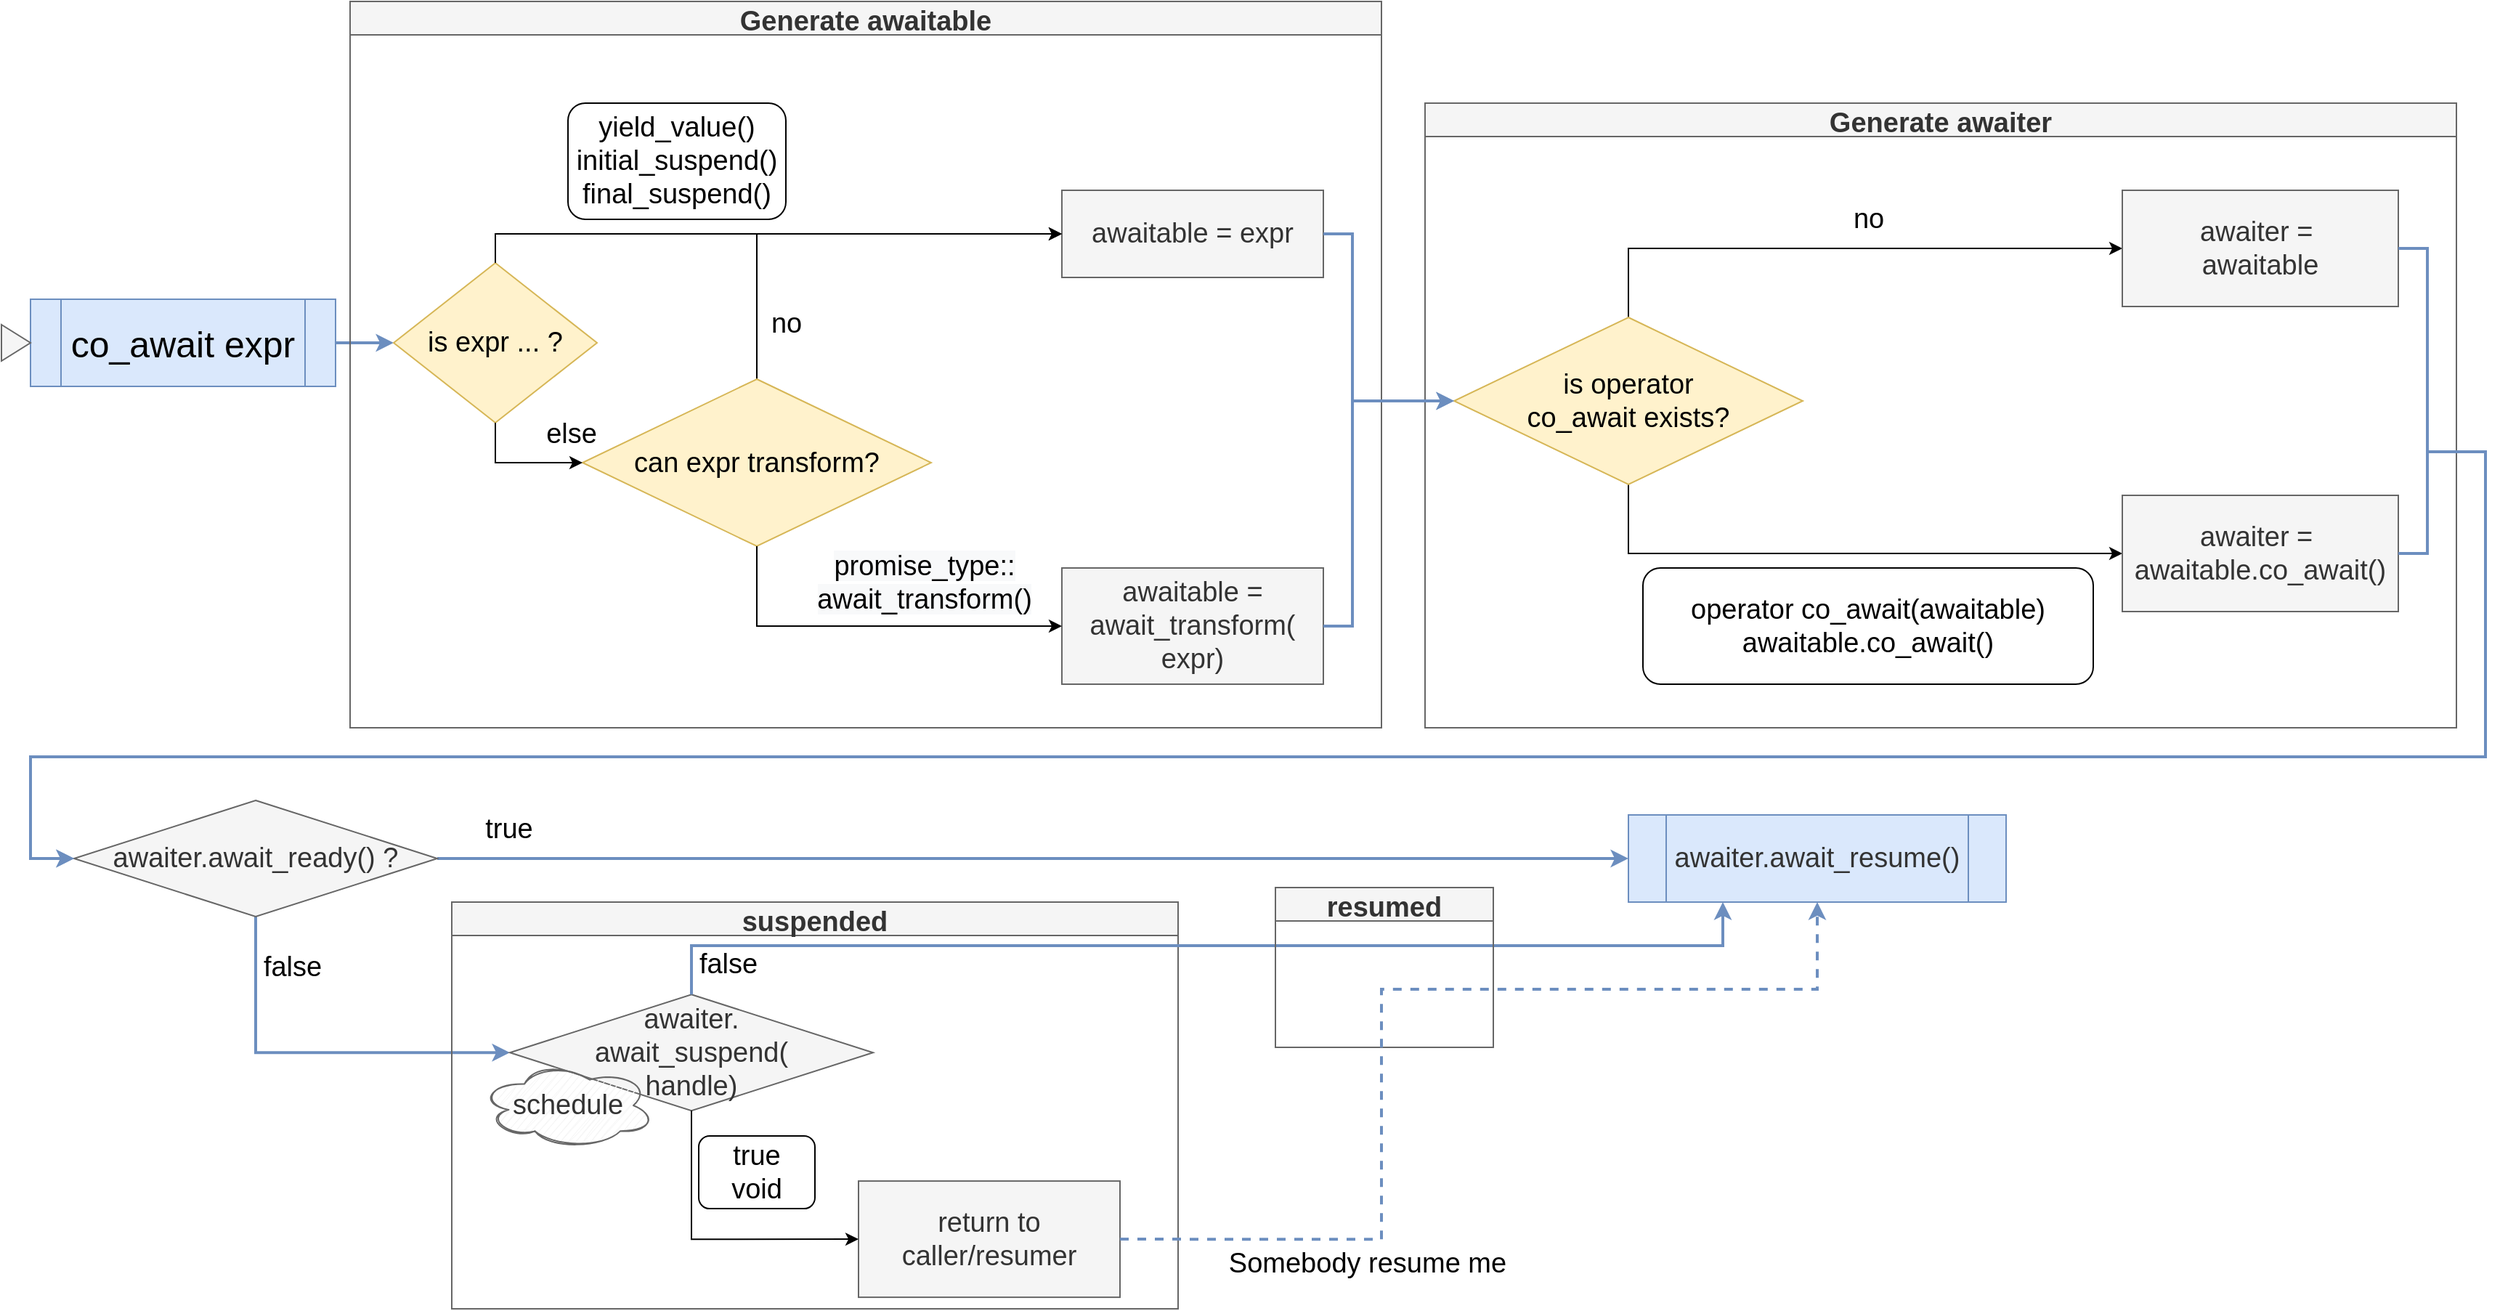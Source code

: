 <mxfile version="16.6.1" type="device"><diagram id="piceJaWf3fhWsrLJZeZM" name="Page-1"><mxGraphModel dx="2318" dy="711" grid="1" gridSize="10" guides="1" tooltips="1" connect="1" arrows="1" fold="1" page="1" pageScale="1" pageWidth="827" pageHeight="1169" math="0" shadow="0"><root><mxCell id="0"/><mxCell id="1" parent="0"/><mxCell id="3LedxggiXo48Ayp3F9Sc-20" style="edgeStyle=orthogonalEdgeStyle;rounded=0;orthogonalLoop=1;jettySize=auto;html=1;exitX=1;exitY=0.5;exitDx=0;exitDy=0;entryX=0;entryY=0.5;entryDx=0;entryDy=0;fontSize=19;fillColor=#dae8fc;strokeColor=#6c8ebf;strokeWidth=2;" parent="1" source="3LedxggiXo48Ayp3F9Sc-1" target="3LedxggiXo48Ayp3F9Sc-4" edge="1"><mxGeometry relative="1" as="geometry"/></mxCell><mxCell id="3LedxggiXo48Ayp3F9Sc-1" value="&lt;font style=&quot;font-size: 25px&quot;&gt;co_await expr&lt;/font&gt;" style="shape=process;whiteSpace=wrap;html=1;backgroundOutline=1;fillColor=#dae8fc;strokeColor=#6c8ebf;" parent="1" vertex="1"><mxGeometry x="-170" y="505" width="210" height="60" as="geometry"/></mxCell><mxCell id="3LedxggiXo48Ayp3F9Sc-18" value="" style="triangle;whiteSpace=wrap;html=1;fontSize=19;fillColor=#f5f5f5;fontColor=#333333;strokeColor=#666666;" parent="1" vertex="1"><mxGeometry x="-190" y="522.5" width="20" height="25" as="geometry"/></mxCell><mxCell id="3LedxggiXo48Ayp3F9Sc-22" value="Generate awaitable" style="swimlane;fontSize=19;fillColor=#f5f5f5;strokeColor=#666666;fontColor=#333333;" parent="1" vertex="1"><mxGeometry x="50" y="300" width="710" height="500" as="geometry"><mxRectangle x="50" y="300" width="190" height="30" as="alternateBounds"/></mxGeometry></mxCell><mxCell id="3LedxggiXo48Ayp3F9Sc-4" value="is expr ... ?" style="rhombus;whiteSpace=wrap;html=1;fontSize=19;fillColor=#fff2cc;strokeColor=#d6b656;" parent="3LedxggiXo48Ayp3F9Sc-22" vertex="1"><mxGeometry x="30" y="180" width="140" height="110" as="geometry"/></mxCell><mxCell id="3LedxggiXo48Ayp3F9Sc-3" value="&lt;span&gt;yield_value()&lt;/span&gt;&lt;br&gt;&lt;span&gt;initial_suspend()&lt;/span&gt;&lt;br&gt;&lt;span&gt;final_suspend()&lt;/span&gt;" style="rounded=1;whiteSpace=wrap;html=1;fontSize=19;gradientColor=none;gradientDirection=south;fillColor=none;" parent="3LedxggiXo48Ayp3F9Sc-22" vertex="1"><mxGeometry x="150" y="70" width="150" height="80" as="geometry"/></mxCell><mxCell id="3LedxggiXo48Ayp3F9Sc-6" value="awaitable = expr" style="rounded=0;whiteSpace=wrap;html=1;fontSize=19;fillColor=#f5f5f5;fontColor=#333333;strokeColor=#666666;" parent="3LedxggiXo48Ayp3F9Sc-22" vertex="1"><mxGeometry x="490" y="130" width="180" height="60" as="geometry"/></mxCell><mxCell id="3LedxggiXo48Ayp3F9Sc-15" style="edgeStyle=orthogonalEdgeStyle;rounded=0;orthogonalLoop=1;jettySize=auto;html=1;exitX=0.5;exitY=0;exitDx=0;exitDy=0;entryX=0;entryY=0.5;entryDx=0;entryDy=0;fontSize=19;" parent="3LedxggiXo48Ayp3F9Sc-22" source="3LedxggiXo48Ayp3F9Sc-8" target="3LedxggiXo48Ayp3F9Sc-6" edge="1"><mxGeometry relative="1" as="geometry"/></mxCell><mxCell id="3LedxggiXo48Ayp3F9Sc-16" value="no" style="edgeLabel;html=1;align=center;verticalAlign=middle;resizable=0;points=[];fontSize=19;" parent="3LedxggiXo48Ayp3F9Sc-15" vertex="1" connectable="0"><mxGeometry x="-0.721" y="-2" relative="1" as="geometry"><mxPoint x="18" y="5" as="offset"/></mxGeometry></mxCell><mxCell id="3LedxggiXo48Ayp3F9Sc-8" value="can expr transform?" style="rhombus;whiteSpace=wrap;html=1;fontSize=19;fillColor=#fff2cc;strokeColor=#d6b656;" parent="3LedxggiXo48Ayp3F9Sc-22" vertex="1"><mxGeometry x="160" y="260" width="240" height="115" as="geometry"/></mxCell><mxCell id="3LedxggiXo48Ayp3F9Sc-11" value="awaitable&amp;nbsp;=&lt;br&gt;await_transform(&lt;br&gt;expr)" style="rounded=0;whiteSpace=wrap;html=1;fontSize=19;fillColor=#f5f5f5;fontColor=#333333;strokeColor=#666666;" parent="3LedxggiXo48Ayp3F9Sc-22" vertex="1"><mxGeometry x="490" y="390" width="180" height="80" as="geometry"/></mxCell><mxCell id="3LedxggiXo48Ayp3F9Sc-14" style="edgeStyle=orthogonalEdgeStyle;rounded=0;orthogonalLoop=1;jettySize=auto;html=1;exitX=0.5;exitY=1;exitDx=0;exitDy=0;entryX=0;entryY=0.5;entryDx=0;entryDy=0;fontSize=19;" parent="3LedxggiXo48Ayp3F9Sc-22" source="3LedxggiXo48Ayp3F9Sc-8" target="3LedxggiXo48Ayp3F9Sc-11" edge="1"><mxGeometry relative="1" as="geometry"/></mxCell><mxCell id="3LedxggiXo48Ayp3F9Sc-17" value="&lt;span style=&quot;background-color: rgb(248 , 249 , 250)&quot;&gt;promise_type::&lt;/span&gt;&lt;br style=&quot;background-color: rgb(248 , 249 , 250)&quot;&gt;&lt;span style=&quot;background-color: rgb(248 , 249 , 250)&quot;&gt;await_transform()&lt;/span&gt;" style="edgeLabel;html=1;align=center;verticalAlign=middle;resizable=0;points=[];fontSize=19;" parent="3LedxggiXo48Ayp3F9Sc-14" vertex="1" connectable="0"><mxGeometry x="0.578" y="-1" relative="1" as="geometry"><mxPoint x="-39" y="-31" as="offset"/></mxGeometry></mxCell><mxCell id="3LedxggiXo48Ayp3F9Sc-7" style="edgeStyle=orthogonalEdgeStyle;rounded=0;orthogonalLoop=1;jettySize=auto;html=1;exitX=0.5;exitY=0;exitDx=0;exitDy=0;entryX=0;entryY=0.5;entryDx=0;entryDy=0;fontSize=19;" parent="3LedxggiXo48Ayp3F9Sc-22" source="3LedxggiXo48Ayp3F9Sc-4" target="3LedxggiXo48Ayp3F9Sc-6" edge="1"><mxGeometry relative="1" as="geometry"/></mxCell><mxCell id="3LedxggiXo48Ayp3F9Sc-9" style="edgeStyle=orthogonalEdgeStyle;rounded=0;orthogonalLoop=1;jettySize=auto;html=1;exitX=0.5;exitY=1;exitDx=0;exitDy=0;entryX=0;entryY=0.5;entryDx=0;entryDy=0;fontSize=19;" parent="3LedxggiXo48Ayp3F9Sc-22" source="3LedxggiXo48Ayp3F9Sc-4" target="3LedxggiXo48Ayp3F9Sc-8" edge="1"><mxGeometry relative="1" as="geometry"/></mxCell><mxCell id="3LedxggiXo48Ayp3F9Sc-10" value="else" style="edgeLabel;html=1;align=center;verticalAlign=middle;resizable=0;points=[];fontSize=19;" parent="3LedxggiXo48Ayp3F9Sc-9" vertex="1" connectable="0"><mxGeometry x="0.118" relative="1" as="geometry"><mxPoint x="30" y="-20" as="offset"/></mxGeometry></mxCell><mxCell id="3LedxggiXo48Ayp3F9Sc-23" value="Generate awaiter" style="swimlane;fontSize=19;fillColor=#f5f5f5;fontColor=#333333;strokeColor=#666666;" parent="1" vertex="1"><mxGeometry x="790" y="370" width="710" height="430" as="geometry"><mxRectangle x="50" y="300" width="190" height="30" as="alternateBounds"/></mxGeometry></mxCell><mxCell id="3LedxggiXo48Ayp3F9Sc-42" style="edgeStyle=orthogonalEdgeStyle;rounded=0;orthogonalLoop=1;jettySize=auto;html=1;exitX=0.5;exitY=1;exitDx=0;exitDy=0;entryX=0;entryY=0.5;entryDx=0;entryDy=0;fontSize=19;" parent="3LedxggiXo48Ayp3F9Sc-23" source="3LedxggiXo48Ayp3F9Sc-37" target="3LedxggiXo48Ayp3F9Sc-41" edge="1"><mxGeometry relative="1" as="geometry"/></mxCell><mxCell id="3LedxggiXo48Ayp3F9Sc-44" style="edgeStyle=orthogonalEdgeStyle;rounded=0;orthogonalLoop=1;jettySize=auto;html=1;exitX=0.5;exitY=0;exitDx=0;exitDy=0;entryX=0;entryY=0.5;entryDx=0;entryDy=0;fontSize=19;" parent="3LedxggiXo48Ayp3F9Sc-23" source="3LedxggiXo48Ayp3F9Sc-37" target="3LedxggiXo48Ayp3F9Sc-43" edge="1"><mxGeometry relative="1" as="geometry"/></mxCell><mxCell id="3LedxggiXo48Ayp3F9Sc-45" value="no" style="edgeLabel;html=1;align=center;verticalAlign=middle;resizable=0;points=[];fontSize=19;" parent="3LedxggiXo48Ayp3F9Sc-44" vertex="1" connectable="0"><mxGeometry x="0.246" y="2" relative="1" as="geometry"><mxPoint x="-29" y="-18" as="offset"/></mxGeometry></mxCell><mxCell id="3LedxggiXo48Ayp3F9Sc-37" value="is operator&lt;br&gt;co_await exists?" style="rhombus;whiteSpace=wrap;html=1;fontSize=19;fillColor=#fff2cc;strokeColor=#d6b656;" parent="3LedxggiXo48Ayp3F9Sc-23" vertex="1"><mxGeometry x="20" y="147.5" width="240" height="115" as="geometry"/></mxCell><mxCell id="3LedxggiXo48Ayp3F9Sc-38" value="operator co_await(awaitable)&lt;br&gt;awaitable.co_await()" style="rounded=1;whiteSpace=wrap;html=1;fontSize=19;fillColor=none;" parent="3LedxggiXo48Ayp3F9Sc-23" vertex="1"><mxGeometry x="150" y="320" width="310" height="80" as="geometry"/></mxCell><mxCell id="3LedxggiXo48Ayp3F9Sc-41" value="awaiter =&amp;nbsp;&lt;br&gt;awaitable.co_await()" style="rounded=0;whiteSpace=wrap;html=1;fontSize=19;fillColor=#f5f5f5;fontColor=#333333;strokeColor=#666666;" parent="3LedxggiXo48Ayp3F9Sc-23" vertex="1"><mxGeometry x="480" y="270" width="190" height="80" as="geometry"/></mxCell><mxCell id="3LedxggiXo48Ayp3F9Sc-43" value="awaiter =&amp;nbsp;&lt;br&gt;awaitable" style="rounded=0;whiteSpace=wrap;html=1;fontSize=19;fillColor=#f5f5f5;fontColor=#333333;strokeColor=#666666;" parent="3LedxggiXo48Ayp3F9Sc-23" vertex="1"><mxGeometry x="480" y="60" width="190" height="80" as="geometry"/></mxCell><mxCell id="3LedxggiXo48Ayp3F9Sc-39" style="edgeStyle=orthogonalEdgeStyle;rounded=0;orthogonalLoop=1;jettySize=auto;html=1;exitX=1;exitY=0.5;exitDx=0;exitDy=0;entryX=0;entryY=0.5;entryDx=0;entryDy=0;fontSize=19;fillColor=#dae8fc;strokeColor=#6c8ebf;strokeWidth=2;" parent="1" source="3LedxggiXo48Ayp3F9Sc-6" target="3LedxggiXo48Ayp3F9Sc-37" edge="1"><mxGeometry relative="1" as="geometry"><Array as="points"><mxPoint x="740" y="460"/><mxPoint x="740" y="575"/></Array></mxGeometry></mxCell><mxCell id="3LedxggiXo48Ayp3F9Sc-40" style="edgeStyle=orthogonalEdgeStyle;rounded=0;orthogonalLoop=1;jettySize=auto;html=1;exitX=1;exitY=0.5;exitDx=0;exitDy=0;entryX=0;entryY=0.5;entryDx=0;entryDy=0;fontSize=19;fillColor=#dae8fc;strokeColor=#6c8ebf;strokeWidth=2;" parent="1" source="3LedxggiXo48Ayp3F9Sc-11" target="3LedxggiXo48Ayp3F9Sc-37" edge="1"><mxGeometry relative="1" as="geometry"><Array as="points"><mxPoint x="740" y="730"/><mxPoint x="740" y="575"/></Array></mxGeometry></mxCell><mxCell id="3LedxggiXo48Ayp3F9Sc-65" style="edgeStyle=orthogonalEdgeStyle;rounded=0;orthogonalLoop=1;jettySize=auto;html=1;entryX=0;entryY=0.5;entryDx=0;entryDy=0;fontSize=19;fillColor=#dae8fc;strokeColor=#6c8ebf;strokeWidth=2;" parent="1" source="3LedxggiXo48Ayp3F9Sc-47" target="3LedxggiXo48Ayp3F9Sc-56" edge="1"><mxGeometry relative="1" as="geometry"/></mxCell><mxCell id="3LedxggiXo48Ayp3F9Sc-76" value="true" style="edgeLabel;html=1;align=center;verticalAlign=middle;resizable=0;points=[];fontSize=19;" parent="3LedxggiXo48Ayp3F9Sc-65" vertex="1" connectable="0"><mxGeometry x="-0.773" y="-5" relative="1" as="geometry"><mxPoint x="-44" y="-25" as="offset"/></mxGeometry></mxCell><mxCell id="3LedxggiXo48Ayp3F9Sc-77" style="edgeStyle=orthogonalEdgeStyle;rounded=0;orthogonalLoop=1;jettySize=auto;html=1;exitX=0.5;exitY=1;exitDx=0;exitDy=0;entryX=0;entryY=0.5;entryDx=0;entryDy=0;fontSize=19;strokeWidth=2;fillColor=#dae8fc;strokeColor=#6c8ebf;" parent="1" source="3LedxggiXo48Ayp3F9Sc-47" target="3LedxggiXo48Ayp3F9Sc-54" edge="1"><mxGeometry relative="1" as="geometry"/></mxCell><mxCell id="3LedxggiXo48Ayp3F9Sc-78" value="false" style="edgeLabel;html=1;align=center;verticalAlign=middle;resizable=0;points=[];fontSize=19;" parent="3LedxggiXo48Ayp3F9Sc-77" vertex="1" connectable="0"><mxGeometry x="-0.753" relative="1" as="geometry"><mxPoint x="25" y="2" as="offset"/></mxGeometry></mxCell><mxCell id="3LedxggiXo48Ayp3F9Sc-47" value="&lt;span style=&quot;color: rgb(51 , 51 , 51)&quot;&gt;awaiter.await_ready() ?&lt;/span&gt;" style="rhombus;whiteSpace=wrap;html=1;fontSize=19;fillColor=#f5f5f5;gradientDirection=south;fontColor=#333333;strokeColor=#666666;" parent="1" vertex="1"><mxGeometry x="-140" y="850" width="250" height="80" as="geometry"/></mxCell><mxCell id="3LedxggiXo48Ayp3F9Sc-48" style="edgeStyle=orthogonalEdgeStyle;rounded=0;orthogonalLoop=1;jettySize=auto;html=1;exitX=1;exitY=0.5;exitDx=0;exitDy=0;entryX=0;entryY=0.5;entryDx=0;entryDy=0;fontSize=19;fillColor=#dae8fc;strokeColor=#6c8ebf;strokeWidth=2;" parent="1" source="3LedxggiXo48Ayp3F9Sc-43" target="3LedxggiXo48Ayp3F9Sc-47" edge="1"><mxGeometry relative="1" as="geometry"><Array as="points"><mxPoint x="1480" y="470"/><mxPoint x="1480" y="610"/><mxPoint x="1520" y="610"/><mxPoint x="1520" y="820"/><mxPoint x="-170" y="820"/><mxPoint x="-170" y="890"/></Array></mxGeometry></mxCell><mxCell id="3LedxggiXo48Ayp3F9Sc-50" style="edgeStyle=orthogonalEdgeStyle;rounded=0;orthogonalLoop=1;jettySize=auto;html=1;exitX=1;exitY=0.5;exitDx=0;exitDy=0;fontSize=19;fillColor=#dae8fc;strokeColor=#6c8ebf;strokeWidth=2;entryX=0;entryY=0.5;entryDx=0;entryDy=0;" parent="1" source="3LedxggiXo48Ayp3F9Sc-41" target="3LedxggiXo48Ayp3F9Sc-47" edge="1"><mxGeometry relative="1" as="geometry"><mxPoint x="-150" y="920" as="targetPoint"/><Array as="points"><mxPoint x="1480" y="680"/><mxPoint x="1480" y="610"/><mxPoint x="1520" y="610"/><mxPoint x="1520" y="820"/><mxPoint x="-170" y="820"/><mxPoint x="-170" y="890"/></Array></mxGeometry></mxCell><mxCell id="3LedxggiXo48Ayp3F9Sc-51" value="suspended" style="swimlane;fontSize=19;fillColor=#f5f5f5;gradientDirection=south;fontColor=#333333;strokeColor=#666666;" parent="1" vertex="1"><mxGeometry x="120" y="920" width="500" height="280" as="geometry"/></mxCell><mxCell id="3LedxggiXo48Ayp3F9Sc-54" value="awaiter.&lt;br&gt;await_suspend(&lt;br&gt;handle)" style="rhombus;whiteSpace=wrap;html=1;fontSize=19;fillColor=#f5f5f5;gradientDirection=south;fontColor=#333333;strokeColor=#666666;" parent="3LedxggiXo48Ayp3F9Sc-51" vertex="1"><mxGeometry x="40" y="63.63" width="250" height="80" as="geometry"/></mxCell><mxCell id="3LedxggiXo48Ayp3F9Sc-63" value="true&lt;br&gt;void" style="rounded=1;whiteSpace=wrap;html=1;fontSize=19;fillColor=none;" parent="3LedxggiXo48Ayp3F9Sc-51" vertex="1"><mxGeometry x="170" y="161.05" width="80" height="50" as="geometry"/></mxCell><mxCell id="3LedxggiXo48Ayp3F9Sc-64" value="schedule" style="ellipse;shape=cloud;whiteSpace=wrap;html=1;fontSize=19;fillColor=#f5f5f5;gradientDirection=south;fontColor=#333333;strokeColor=#666666;sketch=1;gradientColor=none;" parent="3LedxggiXo48Ayp3F9Sc-51" vertex="1"><mxGeometry x="20" y="110.52" width="120" height="58.95" as="geometry"/></mxCell><mxCell id="3LedxggiXo48Ayp3F9Sc-61" value="return to&lt;br&gt;caller/resumer" style="rounded=0;whiteSpace=wrap;html=1;fontSize=19;fillColor=#f5f5f5;fontColor=#333333;strokeColor=#666666;" parent="3LedxggiXo48Ayp3F9Sc-51" vertex="1"><mxGeometry x="280" y="192.05" width="180" height="80" as="geometry"/></mxCell><mxCell id="3LedxggiXo48Ayp3F9Sc-62" style="edgeStyle=orthogonalEdgeStyle;rounded=0;orthogonalLoop=1;jettySize=auto;html=1;exitX=0.5;exitY=1;exitDx=0;exitDy=0;entryX=0;entryY=0.5;entryDx=0;entryDy=0;fontSize=19;" parent="3LedxggiXo48Ayp3F9Sc-51" source="3LedxggiXo48Ayp3F9Sc-54" target="3LedxggiXo48Ayp3F9Sc-61" edge="1"><mxGeometry relative="1" as="geometry"/></mxCell><mxCell id="3LedxggiXo48Ayp3F9Sc-57" style="edgeStyle=orthogonalEdgeStyle;rounded=0;orthogonalLoop=1;jettySize=auto;html=1;exitX=0.5;exitY=0;exitDx=0;exitDy=0;entryX=0.25;entryY=1;entryDx=0;entryDy=0;fontSize=19;fillColor=#dae8fc;strokeColor=#6c8ebf;strokeWidth=2;" parent="1" source="3LedxggiXo48Ayp3F9Sc-54" target="3LedxggiXo48Ayp3F9Sc-56" edge="1"><mxGeometry relative="1" as="geometry"><Array as="points"><mxPoint x="285" y="950"/><mxPoint x="995" y="950"/></Array></mxGeometry></mxCell><mxCell id="3LedxggiXo48Ayp3F9Sc-60" value="false" style="edgeLabel;html=1;align=center;verticalAlign=middle;resizable=0;points=[];fontSize=19;" parent="3LedxggiXo48Ayp3F9Sc-57" vertex="1" connectable="0"><mxGeometry x="-0.924" y="-2" relative="1" as="geometry"><mxPoint x="23" y="9" as="offset"/></mxGeometry></mxCell><mxCell id="3LedxggiXo48Ayp3F9Sc-56" value="&lt;span style=&quot;color: rgb(51 , 51 , 51) ; font-size: 19px&quot;&gt;awaiter.await_resume()&lt;/span&gt;" style="shape=process;whiteSpace=wrap;html=1;backgroundOutline=1;fillColor=#dae8fc;strokeColor=#6c8ebf;" parent="1" vertex="1"><mxGeometry x="930" y="860" width="260" height="60" as="geometry"/></mxCell><mxCell id="3LedxggiXo48Ayp3F9Sc-66" value="resumed" style="swimlane;fontSize=19;fillColor=#f5f5f5;gradientDirection=south;fontColor=#333333;strokeColor=#666666;" parent="1" vertex="1"><mxGeometry x="687" y="910" width="150" height="110" as="geometry"/></mxCell><mxCell id="3LedxggiXo48Ayp3F9Sc-72" style="edgeStyle=orthogonalEdgeStyle;rounded=0;orthogonalLoop=1;jettySize=auto;html=1;exitX=1;exitY=0.5;exitDx=0;exitDy=0;entryX=0.5;entryY=1;entryDx=0;entryDy=0;fontSize=19;dashed=1;fillColor=#dae8fc;strokeColor=#6c8ebf;strokeWidth=2;" parent="1" source="3LedxggiXo48Ayp3F9Sc-61" target="3LedxggiXo48Ayp3F9Sc-56" edge="1"><mxGeometry relative="1" as="geometry"><Array as="points"><mxPoint x="760" y="1152"/><mxPoint x="760" y="980"/><mxPoint x="1060" y="980"/></Array></mxGeometry></mxCell><mxCell id="3LedxggiXo48Ayp3F9Sc-74" value="Somebody resume me" style="edgeLabel;html=1;align=center;verticalAlign=middle;resizable=0;points=[];fontSize=19;" parent="3LedxggiXo48Ayp3F9Sc-72" vertex="1" connectable="0"><mxGeometry x="-0.422" y="-3" relative="1" as="geometry"><mxPoint x="-13" y="43" as="offset"/></mxGeometry></mxCell></root></mxGraphModel></diagram></mxfile>
